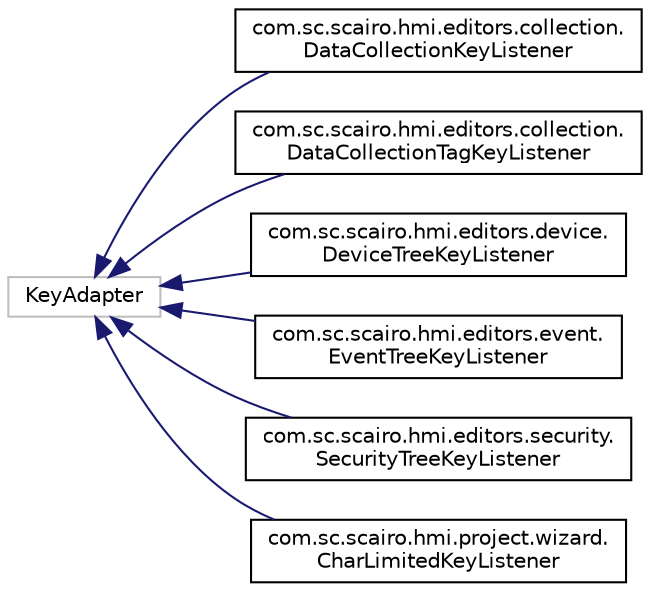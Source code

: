 digraph "Graphical Class Hierarchy"
{
 // LATEX_PDF_SIZE
  edge [fontname="Helvetica",fontsize="10",labelfontname="Helvetica",labelfontsize="10"];
  node [fontname="Helvetica",fontsize="10",shape=record];
  rankdir="LR";
  Node305 [label="KeyAdapter",height=0.2,width=0.4,color="grey75", fillcolor="white", style="filled",tooltip=" "];
  Node305 -> Node0 [dir="back",color="midnightblue",fontsize="10",style="solid",fontname="Helvetica"];
  Node0 [label="com.sc.scairo.hmi.editors.collection.\lDataCollectionKeyListener",height=0.2,width=0.4,color="black", fillcolor="white", style="filled",URL="$classcom_1_1sc_1_1scairo_1_1hmi_1_1editors_1_1collection_1_1_data_collection_key_listener.html",tooltip=" "];
  Node305 -> Node307 [dir="back",color="midnightblue",fontsize="10",style="solid",fontname="Helvetica"];
  Node307 [label="com.sc.scairo.hmi.editors.collection.\lDataCollectionTagKeyListener",height=0.2,width=0.4,color="black", fillcolor="white", style="filled",URL="$classcom_1_1sc_1_1scairo_1_1hmi_1_1editors_1_1collection_1_1_data_collection_tag_key_listener.html",tooltip=" "];
  Node305 -> Node308 [dir="back",color="midnightblue",fontsize="10",style="solid",fontname="Helvetica"];
  Node308 [label="com.sc.scairo.hmi.editors.device.\lDeviceTreeKeyListener",height=0.2,width=0.4,color="black", fillcolor="white", style="filled",URL="$classcom_1_1sc_1_1scairo_1_1hmi_1_1editors_1_1device_1_1_device_tree_key_listener.html",tooltip=" "];
  Node305 -> Node309 [dir="back",color="midnightblue",fontsize="10",style="solid",fontname="Helvetica"];
  Node309 [label="com.sc.scairo.hmi.editors.event.\lEventTreeKeyListener",height=0.2,width=0.4,color="black", fillcolor="white", style="filled",URL="$classcom_1_1sc_1_1scairo_1_1hmi_1_1editors_1_1event_1_1_event_tree_key_listener.html",tooltip=" "];
  Node305 -> Node310 [dir="back",color="midnightblue",fontsize="10",style="solid",fontname="Helvetica"];
  Node310 [label="com.sc.scairo.hmi.editors.security.\lSecurityTreeKeyListener",height=0.2,width=0.4,color="black", fillcolor="white", style="filled",URL="$classcom_1_1sc_1_1scairo_1_1hmi_1_1editors_1_1security_1_1_security_tree_key_listener.html",tooltip=" "];
  Node305 -> Node311 [dir="back",color="midnightblue",fontsize="10",style="solid",fontname="Helvetica"];
  Node311 [label="com.sc.scairo.hmi.project.wizard.\lCharLimitedKeyListener",height=0.2,width=0.4,color="black", fillcolor="white", style="filled",URL="$classcom_1_1sc_1_1scairo_1_1hmi_1_1project_1_1wizard_1_1_char_limited_key_listener.html",tooltip=" "];
}
